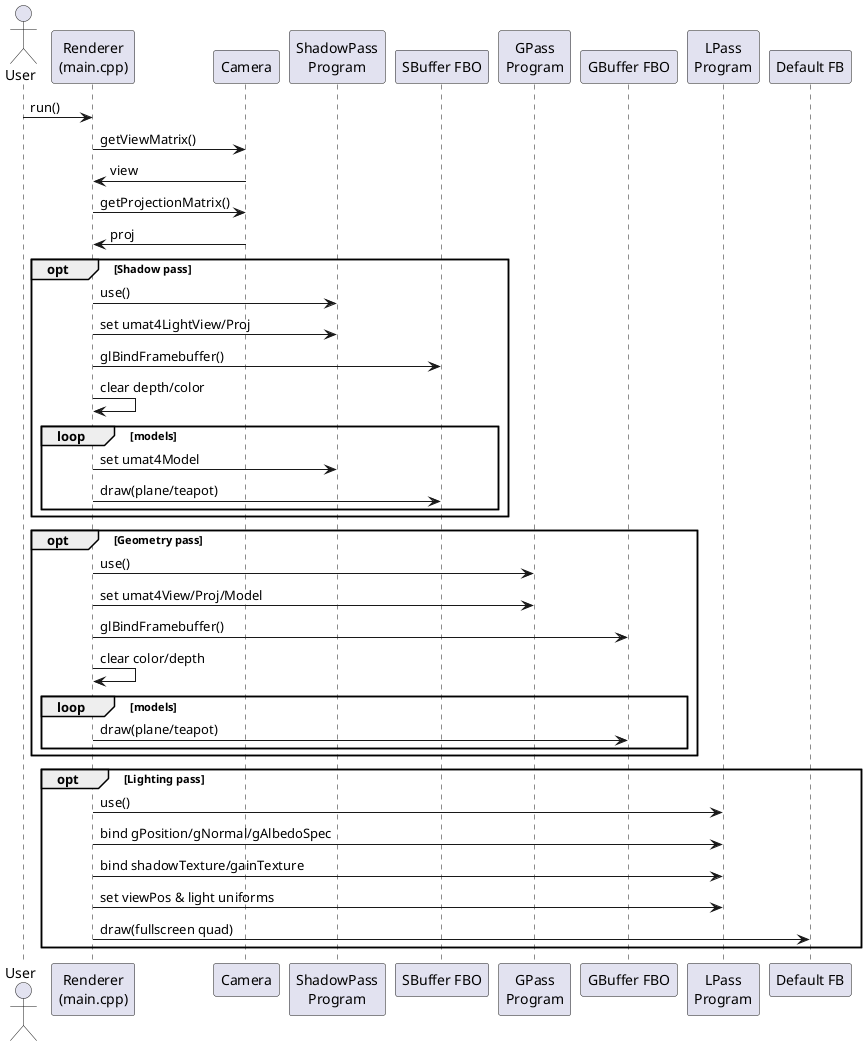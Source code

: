 @startuml
skinparam backgroundColor #FFFFFF
skinparam shadowing false

actor User
participant "Renderer\n(main.cpp)" as R
participant "Camera" as C
participant "ShadowPass\nProgram" as SP
participant "SBuffer FBO" as SB
participant "GPass\nProgram" as GP
participant "GBuffer FBO" as GB
participant "LPass\nProgram" as LP
participant "Default FB" as DF

User -> R: run()
R -> C: getViewMatrix()
R <- C: view
R -> C: getProjectionMatrix()
R <- C: proj

opt Shadow pass
  R -> SP: use()
  R -> SP: set umat4LightView/Proj
  R -> SB: glBindFramebuffer()
  R -> R: clear depth/color
  loop models
    R -> SP: set umat4Model
    R -> SB: draw(plane/teapot)
  end
end

opt Geometry pass
  R -> GP: use()
  R -> GP: set umat4View/Proj/Model
  R -> GB: glBindFramebuffer()
  R -> R: clear color/depth
  loop models
    R -> GB: draw(plane/teapot)
  end
end

opt Lighting pass
  R -> LP: use()
  R -> LP: bind gPosition/gNormal/gAlbedoSpec
  R -> LP: bind shadowTexture/gainTexture
  R -> LP: set viewPos & light uniforms
  R -> DF: draw(fullscreen quad)
end

@enduml
